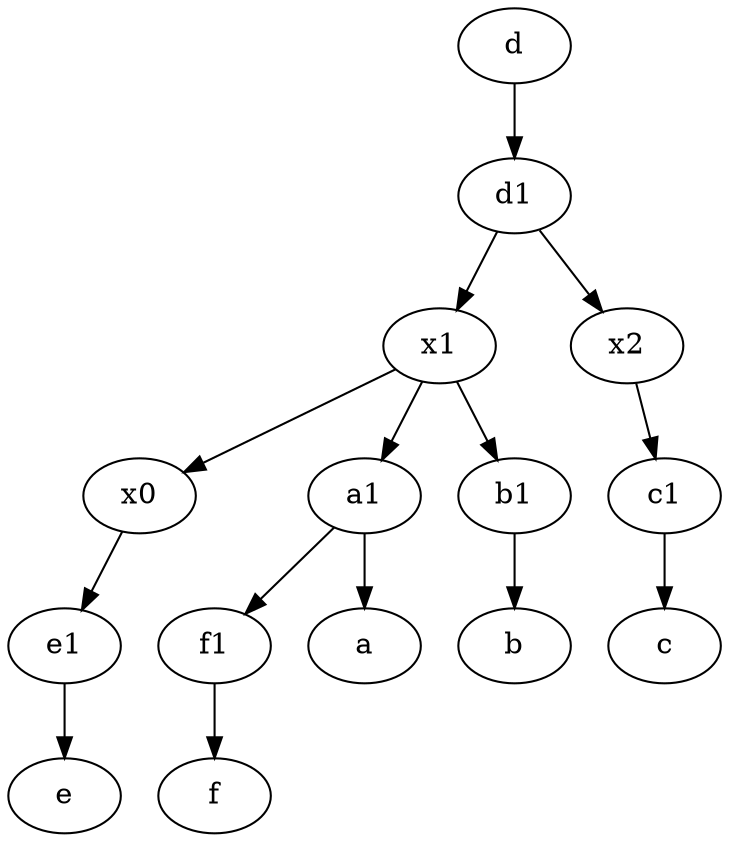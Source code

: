 digraph  {
	x0;
	a1 [pos="40,15!"];
	d1 [pos="25,30!"];
	x1;
	d [pos="20,30!"];
	c1 [pos="30,15!"];
	x2;
	e1 [pos="25,45!"];
	b1 [pos="45,20!"];
	f1;
	f1 -> f;
	a1 -> a;
	e1 -> e;
	a1 -> f1;
	x2 -> c1;
	x1 -> a1;
	d1 -> x2;
	x0 -> e1;
	b1 -> b;
	d -> d1;
	x1 -> b1;
	x1 -> x0;
	d1 -> x1;
	c1 -> c;

	}